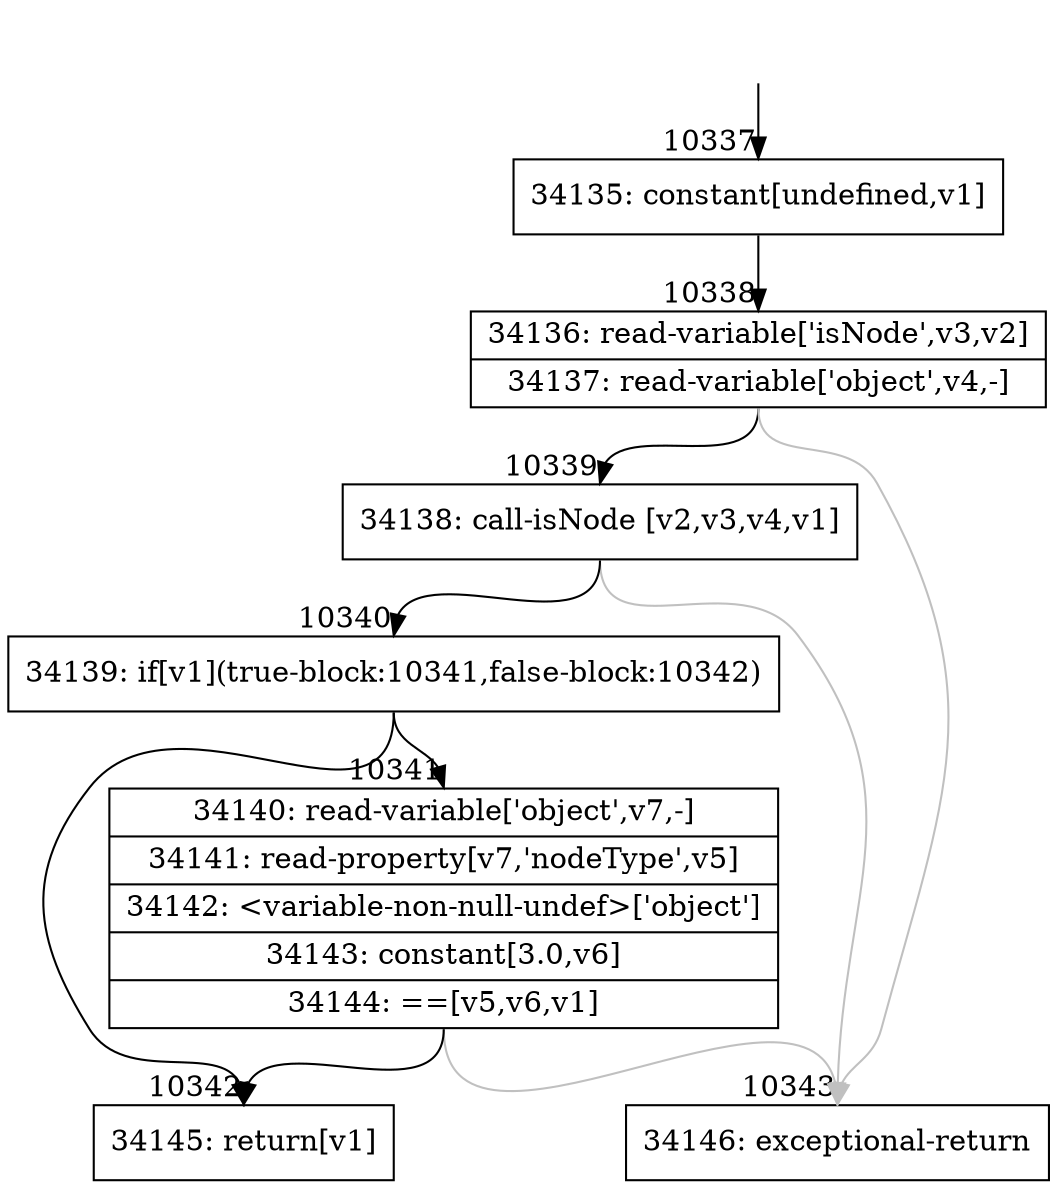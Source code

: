 digraph {
rankdir="TD"
BB_entry779[shape=none,label=""];
BB_entry779 -> BB10337 [tailport=s, headport=n, headlabel="    10337"]
BB10337 [shape=record label="{34135: constant[undefined,v1]}" ] 
BB10337 -> BB10338 [tailport=s, headport=n, headlabel="      10338"]
BB10338 [shape=record label="{34136: read-variable['isNode',v3,v2]|34137: read-variable['object',v4,-]}" ] 
BB10338 -> BB10339 [tailport=s, headport=n, headlabel="      10339"]
BB10338 -> BB10343 [tailport=s, headport=n, color=gray, headlabel="      10343"]
BB10339 [shape=record label="{34138: call-isNode [v2,v3,v4,v1]}" ] 
BB10339 -> BB10340 [tailport=s, headport=n, headlabel="      10340"]
BB10339 -> BB10343 [tailport=s, headport=n, color=gray]
BB10340 [shape=record label="{34139: if[v1](true-block:10341,false-block:10342)}" ] 
BB10340 -> BB10342 [tailport=s, headport=n, headlabel="      10342"]
BB10340 -> BB10341 [tailport=s, headport=n, headlabel="      10341"]
BB10341 [shape=record label="{34140: read-variable['object',v7,-]|34141: read-property[v7,'nodeType',v5]|34142: \<variable-non-null-undef\>['object']|34143: constant[3.0,v6]|34144: ==[v5,v6,v1]}" ] 
BB10341 -> BB10342 [tailport=s, headport=n]
BB10341 -> BB10343 [tailport=s, headport=n, color=gray]
BB10342 [shape=record label="{34145: return[v1]}" ] 
BB10343 [shape=record label="{34146: exceptional-return}" ] 
//#$~ 18600
}
